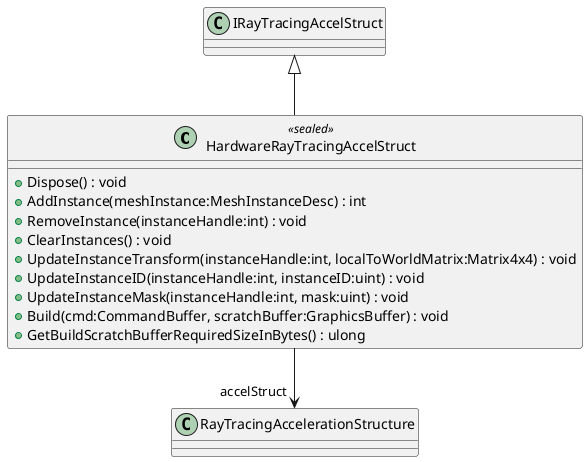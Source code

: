 @startuml
class HardwareRayTracingAccelStruct <<sealed>> {
    + Dispose() : void
    + AddInstance(meshInstance:MeshInstanceDesc) : int
    + RemoveInstance(instanceHandle:int) : void
    + ClearInstances() : void
    + UpdateInstanceTransform(instanceHandle:int, localToWorldMatrix:Matrix4x4) : void
    + UpdateInstanceID(instanceHandle:int, instanceID:uint) : void
    + UpdateInstanceMask(instanceHandle:int, mask:uint) : void
    + Build(cmd:CommandBuffer, scratchBuffer:GraphicsBuffer) : void
    + GetBuildScratchBufferRequiredSizeInBytes() : ulong
}
IRayTracingAccelStruct <|-- HardwareRayTracingAccelStruct
HardwareRayTracingAccelStruct --> "accelStruct" RayTracingAccelerationStructure
@enduml
